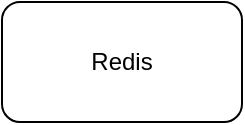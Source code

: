 <mxfile version="20.2.3" type="device"><diagram id="iVXxQcQTPZczTtidwrhh" name="第 1 页"><mxGraphModel dx="2302" dy="1162" grid="1" gridSize="10" guides="1" tooltips="1" connect="1" arrows="1" fold="1" page="1" pageScale="1" pageWidth="850" pageHeight="1100" math="0" shadow="0"><root><mxCell id="0"/><mxCell id="1" parent="0"/><mxCell id="bS1opgBnA4pZ1ovahMDd-1" value="Redis" style="rounded=1;whiteSpace=wrap;html=1;" vertex="1" parent="1"><mxGeometry x="330" y="370" width="120" height="60" as="geometry"/></mxCell></root></mxGraphModel></diagram></mxfile>